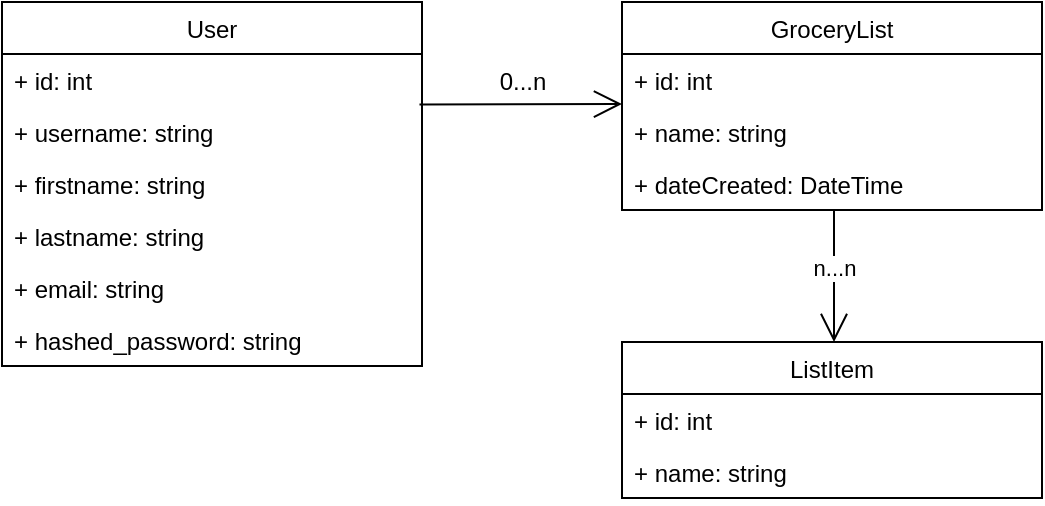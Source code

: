 <mxfile version="19.0.3" type="device"><diagram id="ihJ8pNhhlyzJnfHqWYfF" name="Page-1"><mxGraphModel dx="575" dy="836" grid="1" gridSize="10" guides="1" tooltips="1" connect="1" arrows="1" fold="1" page="1" pageScale="1" pageWidth="827" pageHeight="1169" math="0" shadow="0"><root><mxCell id="0"/><mxCell id="1" parent="0"/><mxCell id="LQRwnxW9GpFKFupmi97D-5" value="User" style="swimlane;fontStyle=0;childLayout=stackLayout;horizontal=1;startSize=26;fillColor=none;horizontalStack=0;resizeParent=1;resizeParentMax=0;resizeLast=0;collapsible=1;marginBottom=0;" parent="1" vertex="1"><mxGeometry x="130" y="290" width="210" height="182" as="geometry"/></mxCell><mxCell id="LQRwnxW9GpFKFupmi97D-8" value="+ id: int" style="text;strokeColor=none;fillColor=none;align=left;verticalAlign=top;spacingLeft=4;spacingRight=4;overflow=hidden;rotatable=0;points=[[0,0.5],[1,0.5]];portConstraint=eastwest;" parent="LQRwnxW9GpFKFupmi97D-5" vertex="1"><mxGeometry y="26" width="210" height="26" as="geometry"/></mxCell><mxCell id="LQRwnxW9GpFKFupmi97D-6" value="+ username: string" style="text;strokeColor=none;fillColor=none;align=left;verticalAlign=top;spacingLeft=4;spacingRight=4;overflow=hidden;rotatable=0;points=[[0,0.5],[1,0.5]];portConstraint=eastwest;" parent="LQRwnxW9GpFKFupmi97D-5" vertex="1"><mxGeometry y="52" width="210" height="26" as="geometry"/></mxCell><mxCell id="oCHgYAvw1wUw8fOSup2y-2" value="+ firstname: string" style="text;strokeColor=none;fillColor=none;align=left;verticalAlign=top;spacingLeft=4;spacingRight=4;overflow=hidden;rotatable=0;points=[[0,0.5],[1,0.5]];portConstraint=eastwest;" vertex="1" parent="LQRwnxW9GpFKFupmi97D-5"><mxGeometry y="78" width="210" height="26" as="geometry"/></mxCell><mxCell id="oCHgYAvw1wUw8fOSup2y-3" value="+ lastname: string" style="text;strokeColor=none;fillColor=none;align=left;verticalAlign=top;spacingLeft=4;spacingRight=4;overflow=hidden;rotatable=0;points=[[0,0.5],[1,0.5]];portConstraint=eastwest;" vertex="1" parent="LQRwnxW9GpFKFupmi97D-5"><mxGeometry y="104" width="210" height="26" as="geometry"/></mxCell><mxCell id="oCHgYAvw1wUw8fOSup2y-1" value="+ email: string" style="text;strokeColor=none;fillColor=none;align=left;verticalAlign=top;spacingLeft=4;spacingRight=4;overflow=hidden;rotatable=0;points=[[0,0.5],[1,0.5]];portConstraint=eastwest;" vertex="1" parent="LQRwnxW9GpFKFupmi97D-5"><mxGeometry y="130" width="210" height="26" as="geometry"/></mxCell><mxCell id="LQRwnxW9GpFKFupmi97D-7" value="+ hashed_password: string" style="text;strokeColor=none;fillColor=none;align=left;verticalAlign=top;spacingLeft=4;spacingRight=4;overflow=hidden;rotatable=0;points=[[0,0.5],[1,0.5]];portConstraint=eastwest;" parent="LQRwnxW9GpFKFupmi97D-5" vertex="1"><mxGeometry y="156" width="210" height="26" as="geometry"/></mxCell><mxCell id="LQRwnxW9GpFKFupmi97D-9" value="GroceryList" style="swimlane;fontStyle=0;childLayout=stackLayout;horizontal=1;startSize=26;fillColor=none;horizontalStack=0;resizeParent=1;resizeParentMax=0;resizeLast=0;collapsible=1;marginBottom=0;" parent="1" vertex="1"><mxGeometry x="440" y="290" width="210" height="104" as="geometry"/></mxCell><mxCell id="LQRwnxW9GpFKFupmi97D-10" value="+ id: int" style="text;strokeColor=none;fillColor=none;align=left;verticalAlign=top;spacingLeft=4;spacingRight=4;overflow=hidden;rotatable=0;points=[[0,0.5],[1,0.5]];portConstraint=eastwest;" parent="LQRwnxW9GpFKFupmi97D-9" vertex="1"><mxGeometry y="26" width="210" height="26" as="geometry"/></mxCell><mxCell id="LQRwnxW9GpFKFupmi97D-11" value="+ name: string" style="text;strokeColor=none;fillColor=none;align=left;verticalAlign=top;spacingLeft=4;spacingRight=4;overflow=hidden;rotatable=0;points=[[0,0.5],[1,0.5]];portConstraint=eastwest;" parent="LQRwnxW9GpFKFupmi97D-9" vertex="1"><mxGeometry y="52" width="210" height="26" as="geometry"/></mxCell><mxCell id="LQRwnxW9GpFKFupmi97D-12" value="+ dateCreated: DateTime" style="text;strokeColor=none;fillColor=none;align=left;verticalAlign=top;spacingLeft=4;spacingRight=4;overflow=hidden;rotatable=0;points=[[0,0.5],[1,0.5]];portConstraint=eastwest;" parent="LQRwnxW9GpFKFupmi97D-9" vertex="1"><mxGeometry y="78" width="210" height="26" as="geometry"/></mxCell><mxCell id="LQRwnxW9GpFKFupmi97D-13" value="" style="endArrow=open;endFill=1;endSize=12;html=1;rounded=0;exitX=0.994;exitY=-0.031;exitDx=0;exitDy=0;exitPerimeter=0;align=center;" parent="1" source="LQRwnxW9GpFKFupmi97D-6" edge="1"><mxGeometry width="160" relative="1" as="geometry"><mxPoint x="340" y="300" as="sourcePoint"/><mxPoint x="440" y="341" as="targetPoint"/></mxGeometry></mxCell><mxCell id="LQRwnxW9GpFKFupmi97D-14" value="0...n" style="text;html=1;align=center;verticalAlign=middle;resizable=0;points=[];autosize=1;strokeColor=none;fillColor=none;" parent="1" vertex="1"><mxGeometry x="370" y="320" width="40" height="20" as="geometry"/></mxCell><mxCell id="LQRwnxW9GpFKFupmi97D-15" value="ListItem" style="swimlane;fontStyle=0;childLayout=stackLayout;horizontal=1;startSize=26;fillColor=none;horizontalStack=0;resizeParent=1;resizeParentMax=0;resizeLast=0;collapsible=1;marginBottom=0;" parent="1" vertex="1"><mxGeometry x="440" y="460" width="210" height="78" as="geometry"/></mxCell><mxCell id="LQRwnxW9GpFKFupmi97D-16" value="+ id: int" style="text;strokeColor=none;fillColor=none;align=left;verticalAlign=top;spacingLeft=4;spacingRight=4;overflow=hidden;rotatable=0;points=[[0,0.5],[1,0.5]];portConstraint=eastwest;" parent="LQRwnxW9GpFKFupmi97D-15" vertex="1"><mxGeometry y="26" width="210" height="26" as="geometry"/></mxCell><mxCell id="LQRwnxW9GpFKFupmi97D-17" value="+ name: string" style="text;strokeColor=none;fillColor=none;align=left;verticalAlign=top;spacingLeft=4;spacingRight=4;overflow=hidden;rotatable=0;points=[[0,0.5],[1,0.5]];portConstraint=eastwest;" parent="LQRwnxW9GpFKFupmi97D-15" vertex="1"><mxGeometry y="52" width="210" height="26" as="geometry"/></mxCell><mxCell id="LQRwnxW9GpFKFupmi97D-19" value="" style="endArrow=open;endFill=1;endSize=12;html=1;rounded=0;align=center;entryX=0.5;entryY=0;entryDx=0;entryDy=0;exitX=0.5;exitY=1;exitDx=0;exitDy=0;" parent="1" edge="1"><mxGeometry width="160" relative="1" as="geometry"><mxPoint x="546" y="394" as="sourcePoint"/><mxPoint x="546" y="460" as="targetPoint"/></mxGeometry></mxCell><mxCell id="LQRwnxW9GpFKFupmi97D-21" value="n...n" style="edgeLabel;html=1;align=center;verticalAlign=middle;resizable=0;points=[];" parent="LQRwnxW9GpFKFupmi97D-19" vertex="1" connectable="0"><mxGeometry x="-0.126" relative="1" as="geometry"><mxPoint as="offset"/></mxGeometry></mxCell></root></mxGraphModel></diagram></mxfile>